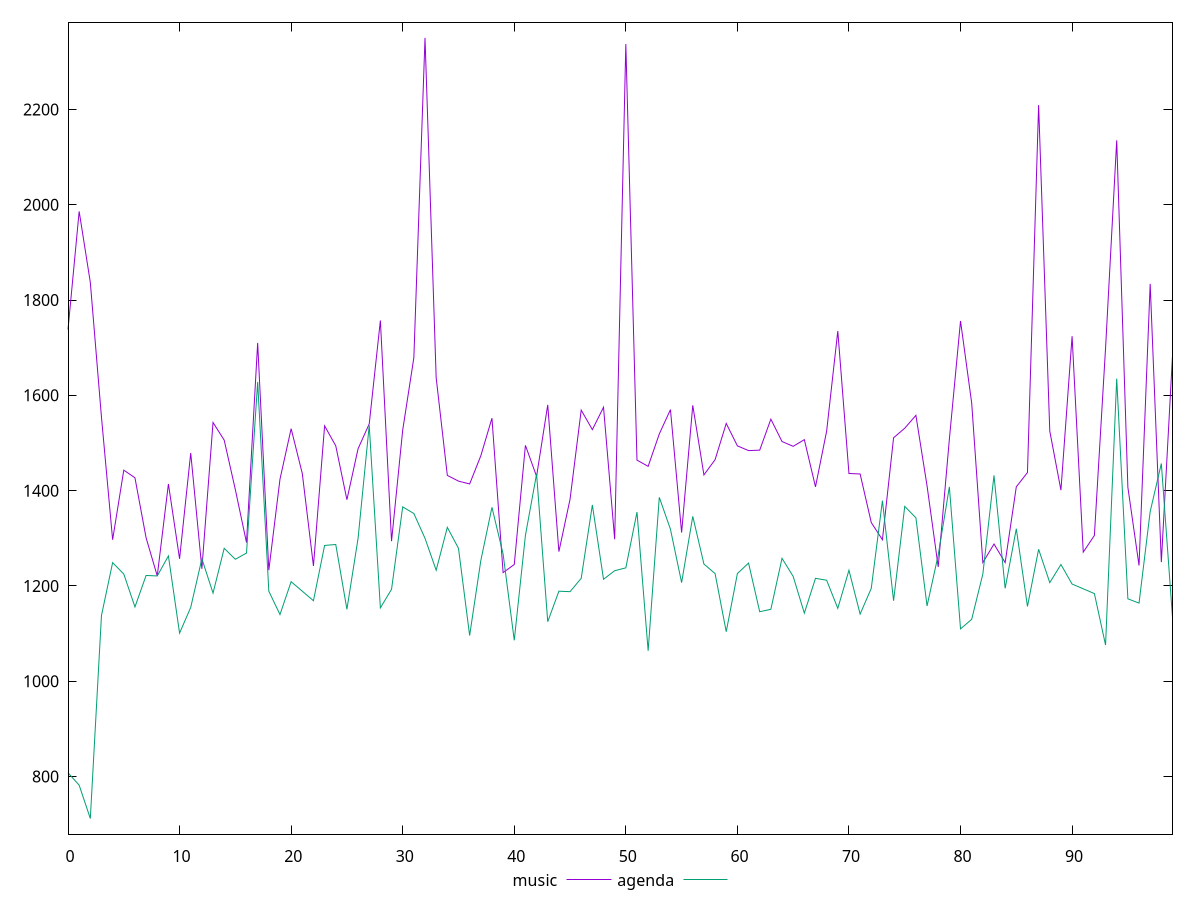 reset

$music <<EOF
0 1738
1 1986
2 1837
3 1554
4 1297
5 1443
6 1427
7 1301
8 1221
9 1414
10 1257
11 1479
12 1236
13 1543
14 1506
15 1402
16 1291
17 1710
18 1233
19 1424
20 1530
21 1436
22 1242
23 1536
24 1494
25 1381
26 1488
27 1540
28 1757
29 1294
30 1527
31 1679
32 2350
33 1637
34 1432
35 1420
36 1414
37 1473
38 1552
39 1228
40 1245
41 1495
42 1430
43 1580
44 1272
45 1382
46 1569
47 1528
48 1575
49 1298
50 2337
51 1464
52 1451
53 1519
54 1570
55 1312
56 1579
57 1433
58 1465
59 1541
60 1494
61 1484
62 1485
63 1550
64 1503
65 1493
66 1507
67 1408
68 1525
69 1735
70 1436
71 1435
72 1333
73 1297
74 1511
75 1531
76 1558
77 1410
78 1240
79 1508
80 1756
81 1584
82 1249
83 1288
84 1249
85 1408
86 1438
87 2209
88 1525
89 1401
90 1724
91 1271
92 1306
93 1699
94 2135
95 1407
96 1243
97 1834
98 1250
99 1683
EOF

$agenda <<EOF
0 808
1 782
2 712
3 1138
4 1249
5 1225
6 1156
7 1222
8 1221
9 1263
10 1101
11 1155
12 1257
13 1185
14 1279
15 1256
16 1269
17 1628
18 1189
19 1140
20 1209
21 1189
22 1169
23 1285
24 1287
25 1151
26 1300
27 1537
28 1154
29 1193
30 1366
31 1352
32 1300
33 1233
34 1323
35 1279
36 1096
37 1253
38 1365
39 1267
40 1086
41 1306
42 1435
43 1125
44 1189
45 1188
46 1216
47 1370
48 1214
49 1232
50 1238
51 1355
52 1064
53 1386
54 1319
55 1207
56 1346
57 1246
58 1226
59 1104
60 1226
61 1248
62 1146
63 1151
64 1258
65 1220
66 1143
67 1216
68 1212
69 1153
70 1233
71 1141
72 1195
73 1379
74 1169
75 1367
76 1343
77 1158
78 1265
79 1408
80 1110
81 1130
82 1225
83 1432
84 1195
85 1320
86 1157
87 1277
88 1207
89 1245
90 1204
91 1194
92 1184
93 1076
94 1635
95 1173
96 1164
97 1356
98 1457
99 1134
EOF

set key outside below
set xrange [0:99]
set yrange [679.24:2382.76]
set trange [679.24:2382.76]
set terminal svg size 640, 520 enhanced background rgb 'white'
set output "reports/report_00027_2021-02-24T12-40-31.850Z/uses-rel-preload/comparison/line/0_vs_1.svg"

plot $music title "music" with line, \
     $agenda title "agenda" with line

reset
